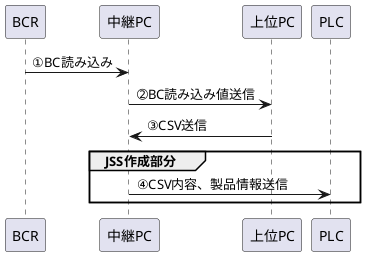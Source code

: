@startuml

"BCR" -> "中継PC" : ①BC読み込み

"中継PC" -> "上位PC" : ➁BC読み込み値送信

"上位PC" -> "中継PC" : ③CSV送信

group JSS作成部分
    "中継PC" -> "PLC" : ④CSV内容、製品情報送信
end

@enduml
